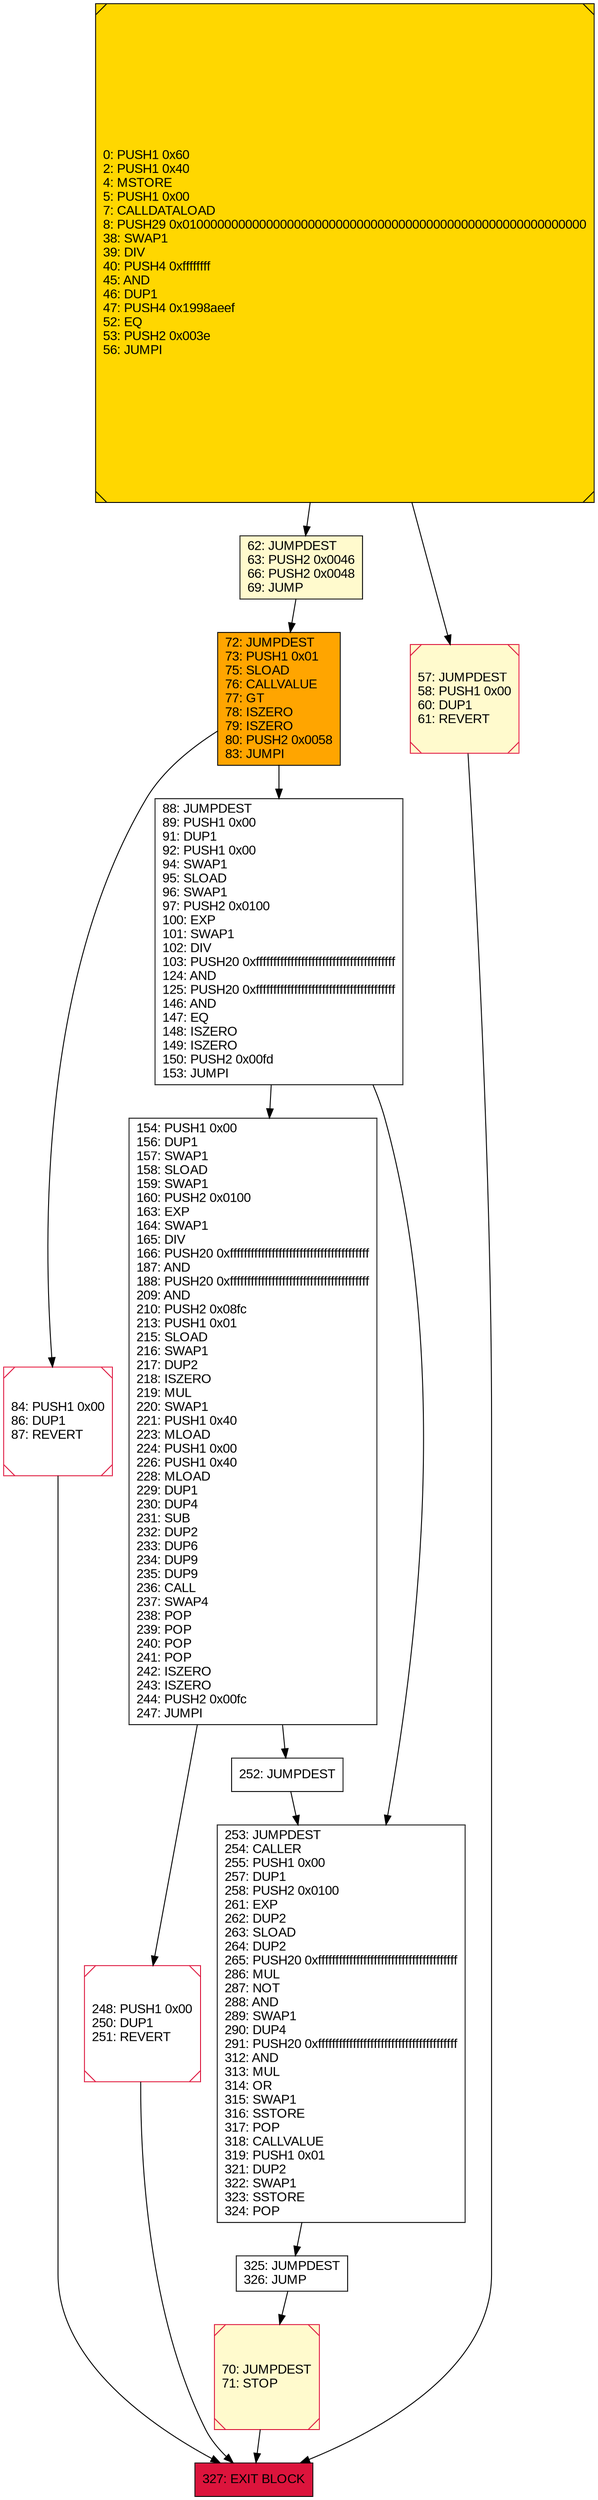 digraph G {
bgcolor=transparent rankdir=UD;
node [shape=box style=filled color=black fillcolor=white fontname=arial fontcolor=black];
327 [label="327: EXIT BLOCK\l" fillcolor=crimson ];
0 [label="0: PUSH1 0x60\l2: PUSH1 0x40\l4: MSTORE\l5: PUSH1 0x00\l7: CALLDATALOAD\l8: PUSH29 0x0100000000000000000000000000000000000000000000000000000000\l38: SWAP1\l39: DIV\l40: PUSH4 0xffffffff\l45: AND\l46: DUP1\l47: PUSH4 0x1998aeef\l52: EQ\l53: PUSH2 0x003e\l56: JUMPI\l" fillcolor=lemonchiffon shape=Msquare fillcolor=gold ];
88 [label="88: JUMPDEST\l89: PUSH1 0x00\l91: DUP1\l92: PUSH1 0x00\l94: SWAP1\l95: SLOAD\l96: SWAP1\l97: PUSH2 0x0100\l100: EXP\l101: SWAP1\l102: DIV\l103: PUSH20 0xffffffffffffffffffffffffffffffffffffffff\l124: AND\l125: PUSH20 0xffffffffffffffffffffffffffffffffffffffff\l146: AND\l147: EQ\l148: ISZERO\l149: ISZERO\l150: PUSH2 0x00fd\l153: JUMPI\l" ];
252 [label="252: JUMPDEST\l" ];
70 [label="70: JUMPDEST\l71: STOP\l" fillcolor=lemonchiffon shape=Msquare color=crimson ];
325 [label="325: JUMPDEST\l326: JUMP\l" ];
84 [label="84: PUSH1 0x00\l86: DUP1\l87: REVERT\l" shape=Msquare color=crimson ];
154 [label="154: PUSH1 0x00\l156: DUP1\l157: SWAP1\l158: SLOAD\l159: SWAP1\l160: PUSH2 0x0100\l163: EXP\l164: SWAP1\l165: DIV\l166: PUSH20 0xffffffffffffffffffffffffffffffffffffffff\l187: AND\l188: PUSH20 0xffffffffffffffffffffffffffffffffffffffff\l209: AND\l210: PUSH2 0x08fc\l213: PUSH1 0x01\l215: SLOAD\l216: SWAP1\l217: DUP2\l218: ISZERO\l219: MUL\l220: SWAP1\l221: PUSH1 0x40\l223: MLOAD\l224: PUSH1 0x00\l226: PUSH1 0x40\l228: MLOAD\l229: DUP1\l230: DUP4\l231: SUB\l232: DUP2\l233: DUP6\l234: DUP9\l235: DUP9\l236: CALL\l237: SWAP4\l238: POP\l239: POP\l240: POP\l241: POP\l242: ISZERO\l243: ISZERO\l244: PUSH2 0x00fc\l247: JUMPI\l" ];
72 [label="72: JUMPDEST\l73: PUSH1 0x01\l75: SLOAD\l76: CALLVALUE\l77: GT\l78: ISZERO\l79: ISZERO\l80: PUSH2 0x0058\l83: JUMPI\l" fillcolor=orange ];
253 [label="253: JUMPDEST\l254: CALLER\l255: PUSH1 0x00\l257: DUP1\l258: PUSH2 0x0100\l261: EXP\l262: DUP2\l263: SLOAD\l264: DUP2\l265: PUSH20 0xffffffffffffffffffffffffffffffffffffffff\l286: MUL\l287: NOT\l288: AND\l289: SWAP1\l290: DUP4\l291: PUSH20 0xffffffffffffffffffffffffffffffffffffffff\l312: AND\l313: MUL\l314: OR\l315: SWAP1\l316: SSTORE\l317: POP\l318: CALLVALUE\l319: PUSH1 0x01\l321: DUP2\l322: SWAP1\l323: SSTORE\l324: POP\l" ];
248 [label="248: PUSH1 0x00\l250: DUP1\l251: REVERT\l" shape=Msquare color=crimson ];
62 [label="62: JUMPDEST\l63: PUSH2 0x0046\l66: PUSH2 0x0048\l69: JUMP\l" fillcolor=lemonchiffon ];
57 [label="57: JUMPDEST\l58: PUSH1 0x00\l60: DUP1\l61: REVERT\l" fillcolor=lemonchiffon shape=Msquare color=crimson ];
325 -> 70;
72 -> 84;
88 -> 154;
154 -> 252;
72 -> 88;
88 -> 253;
252 -> 253;
253 -> 325;
62 -> 72;
154 -> 248;
0 -> 57;
84 -> 327;
70 -> 327;
0 -> 62;
57 -> 327;
248 -> 327;
}
